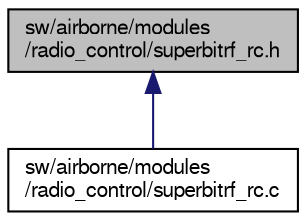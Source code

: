digraph "sw/airborne/modules/radio_control/superbitrf_rc.h"
{
  edge [fontname="FreeSans",fontsize="10",labelfontname="FreeSans",labelfontsize="10"];
  node [fontname="FreeSans",fontsize="10",shape=record];
  Node1 [label="sw/airborne/modules\l/radio_control/superbitrf_rc.h",height=0.2,width=0.4,color="black", fillcolor="grey75", style="filled", fontcolor="black"];
  Node1 -> Node2 [dir="back",color="midnightblue",fontsize="10",style="solid",fontname="FreeSans"];
  Node2 [label="sw/airborne/modules\l/radio_control/superbitrf_rc.c",height=0.2,width=0.4,color="black", fillcolor="white", style="filled",URL="$superbitrf__rc_8c.html",tooltip="DSM2 and DSMX radio control implementation for the cyrf6936 2.4GHz radio chip trough SPI..."];
}
